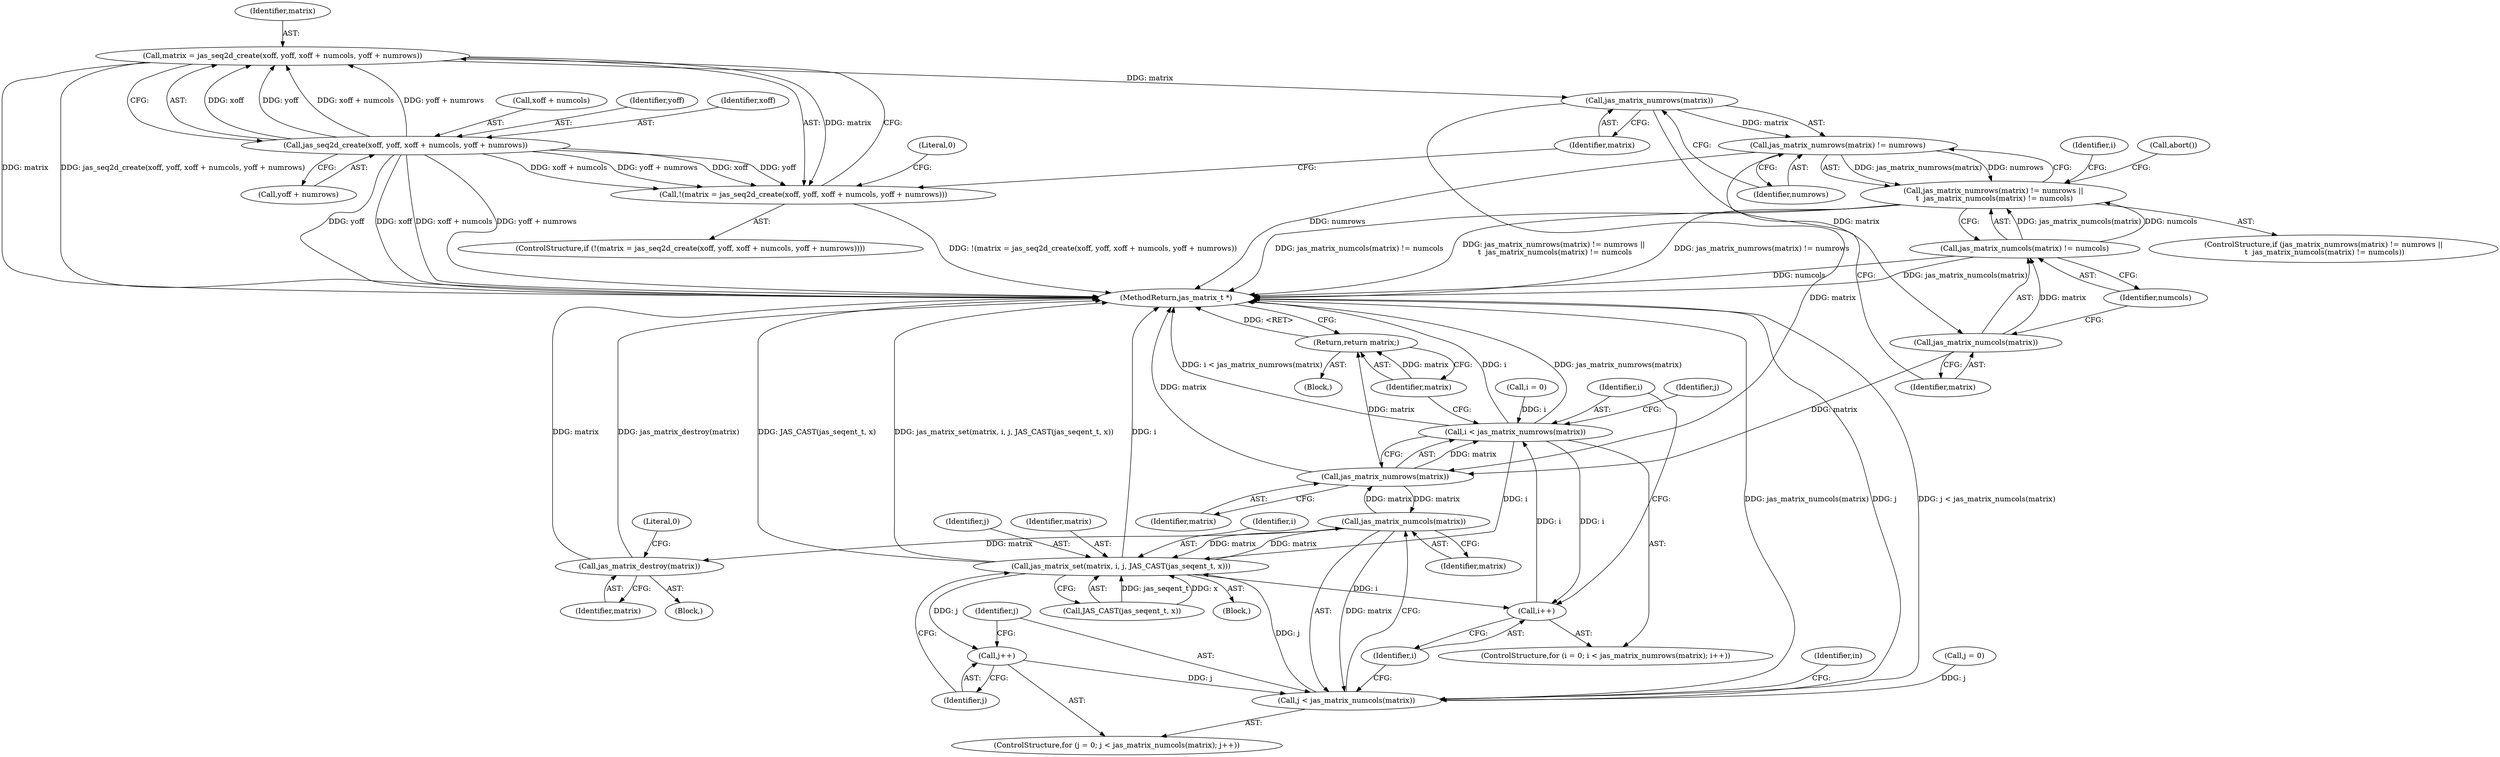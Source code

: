 digraph "1_jasper_d42b2388f7f8e0332c846675133acea151fc557a_28@API" {
"1000138" [label="(Call,matrix = jas_seq2d_create(xoff, yoff, xoff + numcols, yoff + numrows))"];
"1000140" [label="(Call,jas_seq2d_create(xoff, yoff, xoff + numcols, yoff + numrows))"];
"1000137" [label="(Call,!(matrix = jas_seq2d_create(xoff, yoff, xoff + numcols, yoff + numrows)))"];
"1000154" [label="(Call,jas_matrix_numrows(matrix))"];
"1000153" [label="(Call,jas_matrix_numrows(matrix) != numrows)"];
"1000152" [label="(Call,jas_matrix_numrows(matrix) != numrows ||\n \t  jas_matrix_numcols(matrix) != numcols)"];
"1000158" [label="(Call,jas_matrix_numcols(matrix))"];
"1000157" [label="(Call,jas_matrix_numcols(matrix) != numcols)"];
"1000169" [label="(Call,jas_matrix_numrows(matrix))"];
"1000167" [label="(Call,i < jas_matrix_numrows(matrix))"];
"1000171" [label="(Call,i++)"];
"1000198" [label="(Call,jas_matrix_set(matrix, i, j, JAS_CAST(jas_seqent_t, x)))"];
"1000180" [label="(Call,jas_matrix_numcols(matrix))"];
"1000178" [label="(Call,j < jas_matrix_numcols(matrix))"];
"1000194" [label="(Call,jas_matrix_destroy(matrix))"];
"1000182" [label="(Call,j++)"];
"1000205" [label="(Return,return matrix;)"];
"1000178" [label="(Call,j < jas_matrix_numcols(matrix))"];
"1000157" [label="(Call,jas_matrix_numcols(matrix) != numcols)"];
"1000171" [label="(Call,i++)"];
"1000143" [label="(Call,xoff + numcols)"];
"1000202" [label="(Call,JAS_CAST(jas_seqent_t, x))"];
"1000195" [label="(Identifier,matrix)"];
"1000207" [label="(MethodReturn,jas_matrix_t *)"];
"1000136" [label="(ControlStructure,if (!(matrix = jas_seq2d_create(xoff, yoff, xoff + numcols, yoff + numrows))))"];
"1000198" [label="(Call,jas_matrix_set(matrix, i, j, JAS_CAST(jas_seqent_t, x)))"];
"1000163" [label="(ControlStructure,for (i = 0; i < jas_matrix_numrows(matrix); i++))"];
"1000160" [label="(Identifier,numcols)"];
"1000200" [label="(Identifier,i)"];
"1000150" [label="(Literal,0)"];
"1000169" [label="(Call,jas_matrix_numrows(matrix))"];
"1000164" [label="(Call,i = 0)"];
"1000152" [label="(Call,jas_matrix_numrows(matrix) != numrows ||\n \t  jas_matrix_numcols(matrix) != numcols)"];
"1000197" [label="(Literal,0)"];
"1000170" [label="(Identifier,matrix)"];
"1000182" [label="(Call,j++)"];
"1000156" [label="(Identifier,numrows)"];
"1000180" [label="(Call,jas_matrix_numcols(matrix))"];
"1000201" [label="(Identifier,j)"];
"1000142" [label="(Identifier,yoff)"];
"1000153" [label="(Call,jas_matrix_numrows(matrix) != numrows)"];
"1000165" [label="(Identifier,i)"];
"1000174" [label="(ControlStructure,for (j = 0; j < jas_matrix_numcols(matrix); j++))"];
"1000206" [label="(Identifier,matrix)"];
"1000141" [label="(Identifier,xoff)"];
"1000188" [label="(Identifier,in)"];
"1000194" [label="(Call,jas_matrix_destroy(matrix))"];
"1000184" [label="(Block,)"];
"1000183" [label="(Identifier,j)"];
"1000179" [label="(Identifier,j)"];
"1000167" [label="(Call,i < jas_matrix_numrows(matrix))"];
"1000137" [label="(Call,!(matrix = jas_seq2d_create(xoff, yoff, xoff + numcols, yoff + numrows)))"];
"1000155" [label="(Identifier,matrix)"];
"1000159" [label="(Identifier,matrix)"];
"1000181" [label="(Identifier,matrix)"];
"1000162" [label="(Call,abort())"];
"1000176" [label="(Identifier,j)"];
"1000140" [label="(Call,jas_seq2d_create(xoff, yoff, xoff + numcols, yoff + numrows))"];
"1000158" [label="(Call,jas_matrix_numcols(matrix))"];
"1000168" [label="(Identifier,i)"];
"1000138" [label="(Call,matrix = jas_seq2d_create(xoff, yoff, xoff + numcols, yoff + numrows))"];
"1000154" [label="(Call,jas_matrix_numrows(matrix))"];
"1000146" [label="(Call,yoff + numrows)"];
"1000175" [label="(Call,j = 0)"];
"1000103" [label="(Block,)"];
"1000199" [label="(Identifier,matrix)"];
"1000193" [label="(Block,)"];
"1000151" [label="(ControlStructure,if (jas_matrix_numrows(matrix) != numrows ||\n \t  jas_matrix_numcols(matrix) != numcols))"];
"1000139" [label="(Identifier,matrix)"];
"1000172" [label="(Identifier,i)"];
"1000205" [label="(Return,return matrix;)"];
"1000138" -> "1000137"  [label="AST: "];
"1000138" -> "1000140"  [label="CFG: "];
"1000139" -> "1000138"  [label="AST: "];
"1000140" -> "1000138"  [label="AST: "];
"1000137" -> "1000138"  [label="CFG: "];
"1000138" -> "1000207"  [label="DDG: matrix"];
"1000138" -> "1000207"  [label="DDG: jas_seq2d_create(xoff, yoff, xoff + numcols, yoff + numrows)"];
"1000138" -> "1000137"  [label="DDG: matrix"];
"1000140" -> "1000138"  [label="DDG: xoff"];
"1000140" -> "1000138"  [label="DDG: yoff"];
"1000140" -> "1000138"  [label="DDG: xoff + numcols"];
"1000140" -> "1000138"  [label="DDG: yoff + numrows"];
"1000138" -> "1000154"  [label="DDG: matrix"];
"1000140" -> "1000146"  [label="CFG: "];
"1000141" -> "1000140"  [label="AST: "];
"1000142" -> "1000140"  [label="AST: "];
"1000143" -> "1000140"  [label="AST: "];
"1000146" -> "1000140"  [label="AST: "];
"1000140" -> "1000207"  [label="DDG: yoff"];
"1000140" -> "1000207"  [label="DDG: xoff"];
"1000140" -> "1000207"  [label="DDG: xoff + numcols"];
"1000140" -> "1000207"  [label="DDG: yoff + numrows"];
"1000140" -> "1000137"  [label="DDG: xoff"];
"1000140" -> "1000137"  [label="DDG: yoff"];
"1000140" -> "1000137"  [label="DDG: xoff + numcols"];
"1000140" -> "1000137"  [label="DDG: yoff + numrows"];
"1000137" -> "1000136"  [label="AST: "];
"1000150" -> "1000137"  [label="CFG: "];
"1000155" -> "1000137"  [label="CFG: "];
"1000137" -> "1000207"  [label="DDG: !(matrix = jas_seq2d_create(xoff, yoff, xoff + numcols, yoff + numrows))"];
"1000154" -> "1000153"  [label="AST: "];
"1000154" -> "1000155"  [label="CFG: "];
"1000155" -> "1000154"  [label="AST: "];
"1000156" -> "1000154"  [label="CFG: "];
"1000154" -> "1000153"  [label="DDG: matrix"];
"1000154" -> "1000158"  [label="DDG: matrix"];
"1000154" -> "1000169"  [label="DDG: matrix"];
"1000153" -> "1000152"  [label="AST: "];
"1000153" -> "1000156"  [label="CFG: "];
"1000156" -> "1000153"  [label="AST: "];
"1000159" -> "1000153"  [label="CFG: "];
"1000152" -> "1000153"  [label="CFG: "];
"1000153" -> "1000207"  [label="DDG: numrows"];
"1000153" -> "1000152"  [label="DDG: jas_matrix_numrows(matrix)"];
"1000153" -> "1000152"  [label="DDG: numrows"];
"1000152" -> "1000151"  [label="AST: "];
"1000152" -> "1000157"  [label="CFG: "];
"1000157" -> "1000152"  [label="AST: "];
"1000162" -> "1000152"  [label="CFG: "];
"1000165" -> "1000152"  [label="CFG: "];
"1000152" -> "1000207"  [label="DDG: jas_matrix_numcols(matrix) != numcols"];
"1000152" -> "1000207"  [label="DDG: jas_matrix_numrows(matrix) != numrows ||\n \t  jas_matrix_numcols(matrix) != numcols"];
"1000152" -> "1000207"  [label="DDG: jas_matrix_numrows(matrix) != numrows"];
"1000157" -> "1000152"  [label="DDG: jas_matrix_numcols(matrix)"];
"1000157" -> "1000152"  [label="DDG: numcols"];
"1000158" -> "1000157"  [label="AST: "];
"1000158" -> "1000159"  [label="CFG: "];
"1000159" -> "1000158"  [label="AST: "];
"1000160" -> "1000158"  [label="CFG: "];
"1000158" -> "1000157"  [label="DDG: matrix"];
"1000158" -> "1000169"  [label="DDG: matrix"];
"1000157" -> "1000160"  [label="CFG: "];
"1000160" -> "1000157"  [label="AST: "];
"1000157" -> "1000207"  [label="DDG: numcols"];
"1000157" -> "1000207"  [label="DDG: jas_matrix_numcols(matrix)"];
"1000169" -> "1000167"  [label="AST: "];
"1000169" -> "1000170"  [label="CFG: "];
"1000170" -> "1000169"  [label="AST: "];
"1000167" -> "1000169"  [label="CFG: "];
"1000169" -> "1000207"  [label="DDG: matrix"];
"1000169" -> "1000167"  [label="DDG: matrix"];
"1000180" -> "1000169"  [label="DDG: matrix"];
"1000169" -> "1000180"  [label="DDG: matrix"];
"1000169" -> "1000205"  [label="DDG: matrix"];
"1000167" -> "1000163"  [label="AST: "];
"1000168" -> "1000167"  [label="AST: "];
"1000176" -> "1000167"  [label="CFG: "];
"1000206" -> "1000167"  [label="CFG: "];
"1000167" -> "1000207"  [label="DDG: i"];
"1000167" -> "1000207"  [label="DDG: jas_matrix_numrows(matrix)"];
"1000167" -> "1000207"  [label="DDG: i < jas_matrix_numrows(matrix)"];
"1000171" -> "1000167"  [label="DDG: i"];
"1000164" -> "1000167"  [label="DDG: i"];
"1000167" -> "1000171"  [label="DDG: i"];
"1000167" -> "1000198"  [label="DDG: i"];
"1000171" -> "1000163"  [label="AST: "];
"1000171" -> "1000172"  [label="CFG: "];
"1000172" -> "1000171"  [label="AST: "];
"1000168" -> "1000171"  [label="CFG: "];
"1000198" -> "1000171"  [label="DDG: i"];
"1000198" -> "1000184"  [label="AST: "];
"1000198" -> "1000202"  [label="CFG: "];
"1000199" -> "1000198"  [label="AST: "];
"1000200" -> "1000198"  [label="AST: "];
"1000201" -> "1000198"  [label="AST: "];
"1000202" -> "1000198"  [label="AST: "];
"1000183" -> "1000198"  [label="CFG: "];
"1000198" -> "1000207"  [label="DDG: i"];
"1000198" -> "1000207"  [label="DDG: jas_matrix_set(matrix, i, j, JAS_CAST(jas_seqent_t, x))"];
"1000198" -> "1000207"  [label="DDG: JAS_CAST(jas_seqent_t, x)"];
"1000198" -> "1000180"  [label="DDG: matrix"];
"1000198" -> "1000182"  [label="DDG: j"];
"1000180" -> "1000198"  [label="DDG: matrix"];
"1000178" -> "1000198"  [label="DDG: j"];
"1000202" -> "1000198"  [label="DDG: jas_seqent_t"];
"1000202" -> "1000198"  [label="DDG: x"];
"1000180" -> "1000178"  [label="AST: "];
"1000180" -> "1000181"  [label="CFG: "];
"1000181" -> "1000180"  [label="AST: "];
"1000178" -> "1000180"  [label="CFG: "];
"1000180" -> "1000178"  [label="DDG: matrix"];
"1000180" -> "1000194"  [label="DDG: matrix"];
"1000178" -> "1000174"  [label="AST: "];
"1000179" -> "1000178"  [label="AST: "];
"1000188" -> "1000178"  [label="CFG: "];
"1000172" -> "1000178"  [label="CFG: "];
"1000178" -> "1000207"  [label="DDG: j"];
"1000178" -> "1000207"  [label="DDG: j < jas_matrix_numcols(matrix)"];
"1000178" -> "1000207"  [label="DDG: jas_matrix_numcols(matrix)"];
"1000175" -> "1000178"  [label="DDG: j"];
"1000182" -> "1000178"  [label="DDG: j"];
"1000194" -> "1000193"  [label="AST: "];
"1000194" -> "1000195"  [label="CFG: "];
"1000195" -> "1000194"  [label="AST: "];
"1000197" -> "1000194"  [label="CFG: "];
"1000194" -> "1000207"  [label="DDG: jas_matrix_destroy(matrix)"];
"1000194" -> "1000207"  [label="DDG: matrix"];
"1000182" -> "1000174"  [label="AST: "];
"1000182" -> "1000183"  [label="CFG: "];
"1000183" -> "1000182"  [label="AST: "];
"1000179" -> "1000182"  [label="CFG: "];
"1000205" -> "1000103"  [label="AST: "];
"1000205" -> "1000206"  [label="CFG: "];
"1000206" -> "1000205"  [label="AST: "];
"1000207" -> "1000205"  [label="CFG: "];
"1000205" -> "1000207"  [label="DDG: <RET>"];
"1000206" -> "1000205"  [label="DDG: matrix"];
}
